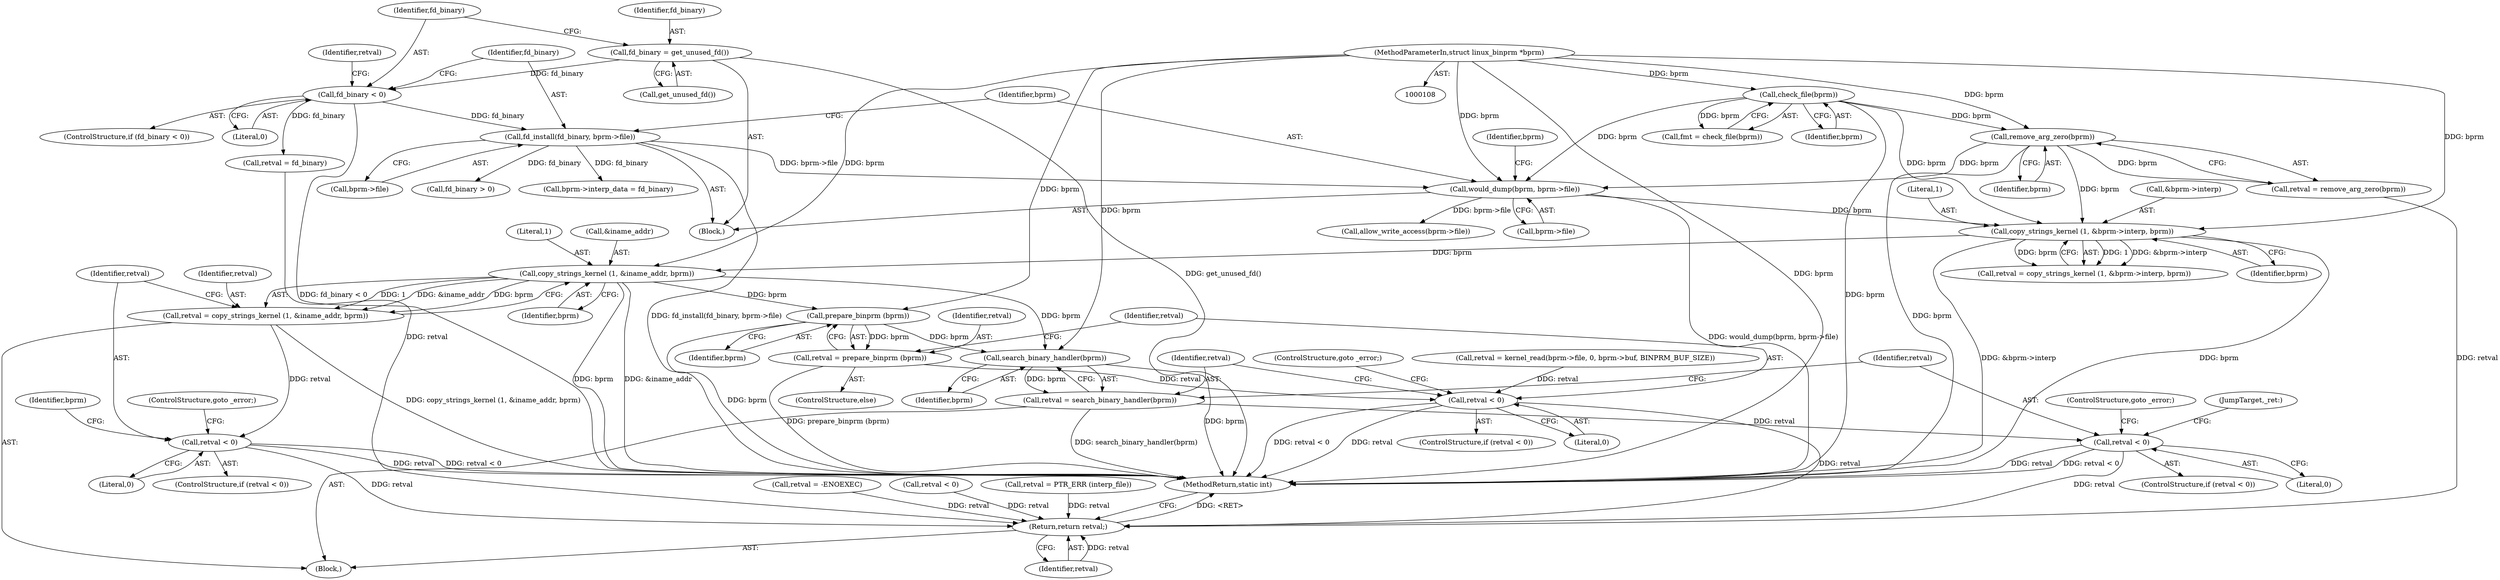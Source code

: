 digraph "0_linux_b66c5984017533316fd1951770302649baf1aa33@API" {
"1000255" [label="(Call,copy_strings_kernel (1, &iname_addr, bprm))"];
"1000237" [label="(Call,copy_strings_kernel (1, &bprm->interp, bprm))"];
"1000167" [label="(Call,remove_arg_zero(bprm))"];
"1000140" [label="(Call,check_file(bprm))"];
"1000109" [label="(MethodParameterIn,struct linux_binprm *bprm)"];
"1000196" [label="(Call,would_dump(bprm, bprm->file))"];
"1000191" [label="(Call,fd_install(fd_binary, bprm->file))"];
"1000183" [label="(Call,fd_binary < 0)"];
"1000179" [label="(Call,fd_binary = get_unused_fd())"];
"1000253" [label="(Call,retval = copy_strings_kernel (1, &iname_addr, bprm))"];
"1000261" [label="(Call,retval < 0)"];
"1000335" [label="(Return,return retval;)"];
"1000318" [label="(Call,prepare_binprm (bprm))"];
"1000316" [label="(Call,retval = prepare_binprm (bprm))"];
"1000321" [label="(Call,retval < 0)"];
"1000327" [label="(Call,search_binary_handler(bprm))"];
"1000325" [label="(Call,retval = search_binary_handler(bprm))"];
"1000330" [label="(Call,retval < 0)"];
"1000255" [label="(Call,copy_strings_kernel (1, &iname_addr, bprm))"];
"1000330" [label="(Call,retval < 0)"];
"1000267" [label="(Identifier,bprm)"];
"1000336" [label="(Identifier,retval)"];
"1000192" [label="(Identifier,fd_binary)"];
"1000239" [label="(Call,&bprm->interp)"];
"1000254" [label="(Identifier,retval)"];
"1000321" [label="(Call,retval < 0)"];
"1000329" [label="(ControlStructure,if (retval < 0))"];
"1000168" [label="(Identifier,bprm)"];
"1000141" [label="(Identifier,bprm)"];
"1000184" [label="(Identifier,fd_binary)"];
"1000263" [label="(Literal,0)"];
"1000324" [label="(ControlStructure,goto _error;)"];
"1000203" [label="(Identifier,bprm)"];
"1000320" [label="(ControlStructure,if (retval < 0))"];
"1000264" [label="(ControlStructure,goto _error;)"];
"1000253" [label="(Call,retval = copy_strings_kernel (1, &iname_addr, bprm))"];
"1000333" [label="(ControlStructure,goto _error;)"];
"1000182" [label="(ControlStructure,if (fd_binary < 0))"];
"1000257" [label="(Call,&iname_addr)"];
"1000198" [label="(Call,bprm->file)"];
"1000140" [label="(Call,check_file(bprm))"];
"1000191" [label="(Call,fd_install(fd_binary, bprm->file))"];
"1000110" [label="(Block,)"];
"1000256" [label="(Literal,1)"];
"1000187" [label="(Call,retval = fd_binary)"];
"1000261" [label="(Call,retval < 0)"];
"1000335" [label="(Return,return retval;)"];
"1000327" [label="(Call,search_binary_handler(bprm))"];
"1000315" [label="(ControlStructure,else)"];
"1000138" [label="(Call,fmt = check_file(bprm))"];
"1000197" [label="(Identifier,bprm)"];
"1000178" [label="(Block,)"];
"1000183" [label="(Call,fd_binary < 0)"];
"1000127" [label="(Call,retval = -ENOEXEC)"];
"1000259" [label="(Identifier,bprm)"];
"1000201" [label="(Call,allow_write_access(bprm->file))"];
"1000328" [label="(Identifier,bprm)"];
"1000318" [label="(Call,prepare_binprm (bprm))"];
"1000235" [label="(Call,retval = copy_strings_kernel (1, &bprm->interp, bprm))"];
"1000332" [label="(Literal,0)"];
"1000260" [label="(ControlStructure,if (retval < 0))"];
"1000245" [label="(Call,retval < 0)"];
"1000323" [label="(Literal,0)"];
"1000215" [label="(Call,bprm->interp_data = fd_binary)"];
"1000237" [label="(Call,copy_strings_kernel (1, &bprm->interp, bprm))"];
"1000326" [label="(Identifier,retval)"];
"1000196" [label="(Call,would_dump(bprm, bprm->file))"];
"1000319" [label="(Identifier,bprm)"];
"1000331" [label="(Identifier,retval)"];
"1000180" [label="(Identifier,fd_binary)"];
"1000238" [label="(Literal,1)"];
"1000109" [label="(MethodParameterIn,struct linux_binprm *bprm)"];
"1000243" [label="(Identifier,bprm)"];
"1000304" [label="(Call,retval = kernel_read(bprm->file, 0, bprm->buf, BINPRM_BUF_SIZE))"];
"1000325" [label="(Call,retval = search_binary_handler(bprm))"];
"1000317" [label="(Identifier,retval)"];
"1000334" [label="(JumpTarget,_ret:)"];
"1000355" [label="(MethodReturn,static int)"];
"1000188" [label="(Identifier,retval)"];
"1000278" [label="(Call,retval = PTR_ERR (interp_file))"];
"1000179" [label="(Call,fd_binary = get_unused_fd())"];
"1000262" [label="(Identifier,retval)"];
"1000193" [label="(Call,bprm->file)"];
"1000181" [label="(Call,get_unused_fd())"];
"1000167" [label="(Call,remove_arg_zero(bprm))"];
"1000339" [label="(Call,fd_binary > 0)"];
"1000185" [label="(Literal,0)"];
"1000316" [label="(Call,retval = prepare_binprm (bprm))"];
"1000322" [label="(Identifier,retval)"];
"1000165" [label="(Call,retval = remove_arg_zero(bprm))"];
"1000255" -> "1000253"  [label="AST: "];
"1000255" -> "1000259"  [label="CFG: "];
"1000256" -> "1000255"  [label="AST: "];
"1000257" -> "1000255"  [label="AST: "];
"1000259" -> "1000255"  [label="AST: "];
"1000253" -> "1000255"  [label="CFG: "];
"1000255" -> "1000355"  [label="DDG: bprm"];
"1000255" -> "1000355"  [label="DDG: &iname_addr"];
"1000255" -> "1000253"  [label="DDG: 1"];
"1000255" -> "1000253"  [label="DDG: &iname_addr"];
"1000255" -> "1000253"  [label="DDG: bprm"];
"1000237" -> "1000255"  [label="DDG: bprm"];
"1000109" -> "1000255"  [label="DDG: bprm"];
"1000255" -> "1000318"  [label="DDG: bprm"];
"1000255" -> "1000327"  [label="DDG: bprm"];
"1000237" -> "1000235"  [label="AST: "];
"1000237" -> "1000243"  [label="CFG: "];
"1000238" -> "1000237"  [label="AST: "];
"1000239" -> "1000237"  [label="AST: "];
"1000243" -> "1000237"  [label="AST: "];
"1000235" -> "1000237"  [label="CFG: "];
"1000237" -> "1000355"  [label="DDG: &bprm->interp"];
"1000237" -> "1000355"  [label="DDG: bprm"];
"1000237" -> "1000235"  [label="DDG: 1"];
"1000237" -> "1000235"  [label="DDG: &bprm->interp"];
"1000237" -> "1000235"  [label="DDG: bprm"];
"1000167" -> "1000237"  [label="DDG: bprm"];
"1000140" -> "1000237"  [label="DDG: bprm"];
"1000196" -> "1000237"  [label="DDG: bprm"];
"1000109" -> "1000237"  [label="DDG: bprm"];
"1000167" -> "1000165"  [label="AST: "];
"1000167" -> "1000168"  [label="CFG: "];
"1000168" -> "1000167"  [label="AST: "];
"1000165" -> "1000167"  [label="CFG: "];
"1000167" -> "1000355"  [label="DDG: bprm"];
"1000167" -> "1000165"  [label="DDG: bprm"];
"1000140" -> "1000167"  [label="DDG: bprm"];
"1000109" -> "1000167"  [label="DDG: bprm"];
"1000167" -> "1000196"  [label="DDG: bprm"];
"1000140" -> "1000138"  [label="AST: "];
"1000140" -> "1000141"  [label="CFG: "];
"1000141" -> "1000140"  [label="AST: "];
"1000138" -> "1000140"  [label="CFG: "];
"1000140" -> "1000355"  [label="DDG: bprm"];
"1000140" -> "1000138"  [label="DDG: bprm"];
"1000109" -> "1000140"  [label="DDG: bprm"];
"1000140" -> "1000196"  [label="DDG: bprm"];
"1000109" -> "1000108"  [label="AST: "];
"1000109" -> "1000355"  [label="DDG: bprm"];
"1000109" -> "1000196"  [label="DDG: bprm"];
"1000109" -> "1000318"  [label="DDG: bprm"];
"1000109" -> "1000327"  [label="DDG: bprm"];
"1000196" -> "1000178"  [label="AST: "];
"1000196" -> "1000198"  [label="CFG: "];
"1000197" -> "1000196"  [label="AST: "];
"1000198" -> "1000196"  [label="AST: "];
"1000203" -> "1000196"  [label="CFG: "];
"1000196" -> "1000355"  [label="DDG: would_dump(bprm, bprm->file)"];
"1000191" -> "1000196"  [label="DDG: bprm->file"];
"1000196" -> "1000201"  [label="DDG: bprm->file"];
"1000191" -> "1000178"  [label="AST: "];
"1000191" -> "1000193"  [label="CFG: "];
"1000192" -> "1000191"  [label="AST: "];
"1000193" -> "1000191"  [label="AST: "];
"1000197" -> "1000191"  [label="CFG: "];
"1000191" -> "1000355"  [label="DDG: fd_install(fd_binary, bprm->file)"];
"1000183" -> "1000191"  [label="DDG: fd_binary"];
"1000191" -> "1000215"  [label="DDG: fd_binary"];
"1000191" -> "1000339"  [label="DDG: fd_binary"];
"1000183" -> "1000182"  [label="AST: "];
"1000183" -> "1000185"  [label="CFG: "];
"1000184" -> "1000183"  [label="AST: "];
"1000185" -> "1000183"  [label="AST: "];
"1000188" -> "1000183"  [label="CFG: "];
"1000192" -> "1000183"  [label="CFG: "];
"1000183" -> "1000355"  [label="DDG: fd_binary < 0"];
"1000179" -> "1000183"  [label="DDG: fd_binary"];
"1000183" -> "1000187"  [label="DDG: fd_binary"];
"1000179" -> "1000178"  [label="AST: "];
"1000179" -> "1000181"  [label="CFG: "];
"1000180" -> "1000179"  [label="AST: "];
"1000181" -> "1000179"  [label="AST: "];
"1000184" -> "1000179"  [label="CFG: "];
"1000179" -> "1000355"  [label="DDG: get_unused_fd()"];
"1000253" -> "1000110"  [label="AST: "];
"1000254" -> "1000253"  [label="AST: "];
"1000262" -> "1000253"  [label="CFG: "];
"1000253" -> "1000355"  [label="DDG: copy_strings_kernel (1, &iname_addr, bprm)"];
"1000253" -> "1000261"  [label="DDG: retval"];
"1000261" -> "1000260"  [label="AST: "];
"1000261" -> "1000263"  [label="CFG: "];
"1000262" -> "1000261"  [label="AST: "];
"1000263" -> "1000261"  [label="AST: "];
"1000264" -> "1000261"  [label="CFG: "];
"1000267" -> "1000261"  [label="CFG: "];
"1000261" -> "1000355"  [label="DDG: retval"];
"1000261" -> "1000355"  [label="DDG: retval < 0"];
"1000261" -> "1000335"  [label="DDG: retval"];
"1000335" -> "1000110"  [label="AST: "];
"1000335" -> "1000336"  [label="CFG: "];
"1000336" -> "1000335"  [label="AST: "];
"1000355" -> "1000335"  [label="CFG: "];
"1000335" -> "1000355"  [label="DDG: <RET>"];
"1000336" -> "1000335"  [label="DDG: retval"];
"1000187" -> "1000335"  [label="DDG: retval"];
"1000330" -> "1000335"  [label="DDG: retval"];
"1000165" -> "1000335"  [label="DDG: retval"];
"1000321" -> "1000335"  [label="DDG: retval"];
"1000127" -> "1000335"  [label="DDG: retval"];
"1000245" -> "1000335"  [label="DDG: retval"];
"1000278" -> "1000335"  [label="DDG: retval"];
"1000318" -> "1000316"  [label="AST: "];
"1000318" -> "1000319"  [label="CFG: "];
"1000319" -> "1000318"  [label="AST: "];
"1000316" -> "1000318"  [label="CFG: "];
"1000318" -> "1000355"  [label="DDG: bprm"];
"1000318" -> "1000316"  [label="DDG: bprm"];
"1000318" -> "1000327"  [label="DDG: bprm"];
"1000316" -> "1000315"  [label="AST: "];
"1000317" -> "1000316"  [label="AST: "];
"1000322" -> "1000316"  [label="CFG: "];
"1000316" -> "1000355"  [label="DDG: prepare_binprm (bprm)"];
"1000316" -> "1000321"  [label="DDG: retval"];
"1000321" -> "1000320"  [label="AST: "];
"1000321" -> "1000323"  [label="CFG: "];
"1000322" -> "1000321"  [label="AST: "];
"1000323" -> "1000321"  [label="AST: "];
"1000324" -> "1000321"  [label="CFG: "];
"1000326" -> "1000321"  [label="CFG: "];
"1000321" -> "1000355"  [label="DDG: retval"];
"1000321" -> "1000355"  [label="DDG: retval < 0"];
"1000304" -> "1000321"  [label="DDG: retval"];
"1000327" -> "1000325"  [label="AST: "];
"1000327" -> "1000328"  [label="CFG: "];
"1000328" -> "1000327"  [label="AST: "];
"1000325" -> "1000327"  [label="CFG: "];
"1000327" -> "1000355"  [label="DDG: bprm"];
"1000327" -> "1000325"  [label="DDG: bprm"];
"1000325" -> "1000110"  [label="AST: "];
"1000326" -> "1000325"  [label="AST: "];
"1000331" -> "1000325"  [label="CFG: "];
"1000325" -> "1000355"  [label="DDG: search_binary_handler(bprm)"];
"1000325" -> "1000330"  [label="DDG: retval"];
"1000330" -> "1000329"  [label="AST: "];
"1000330" -> "1000332"  [label="CFG: "];
"1000331" -> "1000330"  [label="AST: "];
"1000332" -> "1000330"  [label="AST: "];
"1000333" -> "1000330"  [label="CFG: "];
"1000334" -> "1000330"  [label="CFG: "];
"1000330" -> "1000355"  [label="DDG: retval"];
"1000330" -> "1000355"  [label="DDG: retval < 0"];
}
